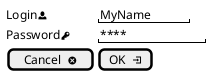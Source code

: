 @startsalt
{
Login<&person>  |  "MyName     "
Password<&key>  |  "****         "
[Cancel  <&circle-x>]  |  [OK  <&account-login>]
}
@endsalt
